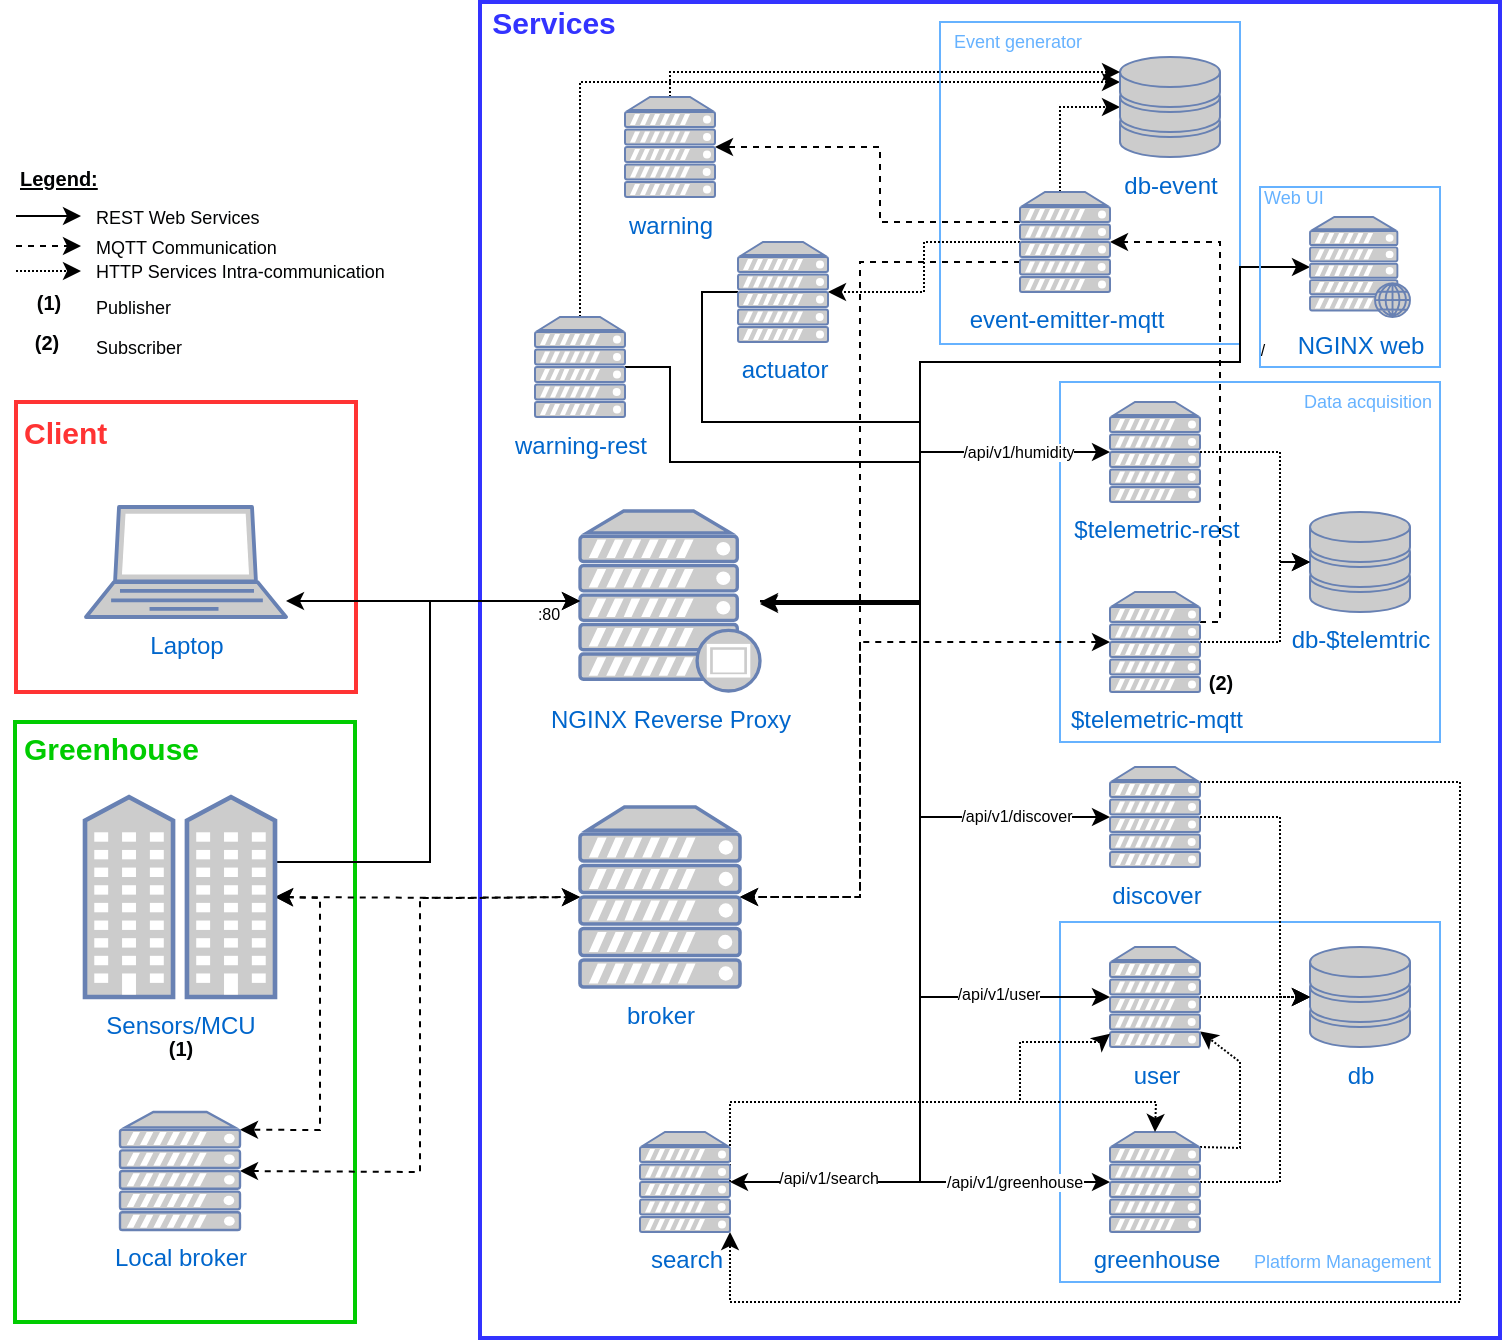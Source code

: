 <mxfile version="12.1.2" type="device" pages="1"><diagram id="sTSIygmRAPnJEiXUmyMv" name="Page-1"><mxGraphModel dx="788" dy="1644" grid="1" gridSize="10" guides="1" tooltips="1" connect="1" arrows="1" fold="1" page="1" pageScale="1" pageWidth="827" pageHeight="1169" math="0" shadow="0"><root><mxCell id="0"/><mxCell id="1" parent="0"/><mxCell id="7__ah4R4rV3GcS6-pHmZ-30" value="" style="rounded=0;whiteSpace=wrap;html=1;fillColor=none;strokeColor=#3333FF;strokeWidth=2;" parent="1" vertex="1"><mxGeometry x="260" y="-10" width="510" height="668" as="geometry"/></mxCell><mxCell id="5ZnSKM0d-xl8Pxqmprgy-23" value="" style="rounded=0;whiteSpace=wrap;html=1;fillColor=none;strokeColor=#66B2FF;strokeWidth=1;" parent="1" vertex="1"><mxGeometry x="490" width="150" height="161" as="geometry"/></mxCell><mxCell id="7__ah4R4rV3GcS6-pHmZ-46" value="" style="rounded=0;whiteSpace=wrap;html=1;strokeColor=#66B2FF;strokeWidth=1;fillColor=none;fontSize=10;fontColor=#66B2FF;align=left;" parent="1" vertex="1"><mxGeometry x="550" y="450" width="190" height="180" as="geometry"/></mxCell><mxCell id="7__ah4R4rV3GcS6-pHmZ-36" value="" style="rounded=0;whiteSpace=wrap;html=1;fillColor=none;strokeColor=#FF3333;strokeWidth=2;" parent="1" vertex="1"><mxGeometry x="28" y="190" width="170" height="145" as="geometry"/></mxCell><mxCell id="7__ah4R4rV3GcS6-pHmZ-42" value="" style="rounded=0;whiteSpace=wrap;html=1;fillColor=none;strokeColor=#66B2FF;strokeWidth=1;" parent="1" vertex="1"><mxGeometry x="550" y="180" width="190" height="180" as="geometry"/></mxCell><mxCell id="7__ah4R4rV3GcS6-pHmZ-32" value="" style="rounded=0;whiteSpace=wrap;html=1;fillColor=none;strokeColor=#00CC00;strokeWidth=2;" parent="1" vertex="1"><mxGeometry x="27.5" y="350" width="170" height="300" as="geometry"/></mxCell><mxCell id="7__ah4R4rV3GcS6-pHmZ-22" style="edgeStyle=none;rounded=0;orthogonalLoop=1;jettySize=auto;html=1;entryX=1;entryY=0.5;entryDx=0;entryDy=0;entryPerimeter=0;" parent="1" source="LvIemDZDP07uOd4VOJIL-1" target="7__ah4R4rV3GcS6-pHmZ-17" edge="1"><mxGeometry relative="1" as="geometry"><Array as="points"><mxPoint x="480" y="290"/><mxPoint x="480" y="580"/></Array></mxGeometry></mxCell><mxCell id="LvIemDZDP07uOd4VOJIL-1" value="NGINX Reverse Proxy" style="fontColor=#0066CC;verticalAlign=top;verticalLabelPosition=bottom;labelPosition=center;align=center;html=1;outlineConnect=0;fillColor=#CCCCCC;strokeColor=#6881B3;gradientColor=none;gradientDirection=north;strokeWidth=2;shape=mxgraph.networks.proxy_server;" parent="1" vertex="1"><mxGeometry x="310" y="244.5" width="90" height="90" as="geometry"/></mxCell><mxCell id="LvIemDZDP07uOd4VOJIL-39" style="edgeStyle=orthogonalEdgeStyle;rounded=0;orthogonalLoop=1;jettySize=auto;html=1;entryX=0;entryY=0.5;entryDx=0;entryDy=0;entryPerimeter=0;startArrow=classic;startFill=1;" parent="1" source="LvIemDZDP07uOd4VOJIL-2" target="LvIemDZDP07uOd4VOJIL-1" edge="1"><mxGeometry relative="1" as="geometry"><Array as="points"><mxPoint x="150" y="289"/></Array></mxGeometry></mxCell><mxCell id="LvIemDZDP07uOd4VOJIL-2" value="Laptop" style="fontColor=#0066CC;verticalAlign=top;verticalLabelPosition=bottom;labelPosition=center;align=center;html=1;outlineConnect=0;fillColor=#CCCCCC;strokeColor=#6881B3;gradientColor=none;gradientDirection=north;strokeWidth=2;shape=mxgraph.networks.laptop;" parent="1" vertex="1"><mxGeometry x="63" y="242.5" width="100" height="55" as="geometry"/></mxCell><mxCell id="LvIemDZDP07uOd4VOJIL-4" value="$telemetric-rest" style="fontColor=#0066CC;verticalAlign=top;verticalLabelPosition=bottom;labelPosition=center;align=center;html=1;outlineConnect=0;fillColor=#CCCCCC;strokeColor=#6881B3;gradientColor=none;gradientDirection=north;strokeWidth=2;shape=mxgraph.networks.server;" parent="1" vertex="1"><mxGeometry x="575" y="190" width="45" height="50" as="geometry"/></mxCell><mxCell id="LvIemDZDP07uOd4VOJIL-25" style="edgeStyle=orthogonalEdgeStyle;rounded=0;orthogonalLoop=1;jettySize=auto;html=1;entryX=0;entryY=0.5;entryDx=0;entryDy=0;entryPerimeter=0;" parent="1" source="LvIemDZDP07uOd4VOJIL-1" target="LvIemDZDP07uOd4VOJIL-4" edge="1"><mxGeometry relative="1" as="geometry"><Array as="points"><mxPoint x="480" y="289"/><mxPoint x="480" y="215"/></Array></mxGeometry></mxCell><mxCell id="LvIemDZDP07uOd4VOJIL-47" value="&lt;div&gt;/api/v1/humidity&lt;/div&gt;" style="text;html=1;resizable=0;points=[];align=center;verticalAlign=middle;labelBackgroundColor=#ffffff;fontSize=8;" parent="LvIemDZDP07uOd4VOJIL-25" vertex="1" connectable="0"><mxGeometry x="0.517" y="1" relative="1" as="geometry"><mxPoint x="14" y="1" as="offset"/></mxGeometry></mxCell><mxCell id="LvIemDZDP07uOd4VOJIL-5" value="db-$telemtric" style="fontColor=#0066CC;verticalAlign=top;verticalLabelPosition=bottom;labelPosition=center;align=center;html=1;outlineConnect=0;fillColor=#CCCCCC;strokeColor=#6881B3;gradientColor=none;gradientDirection=north;strokeWidth=2;shape=mxgraph.networks.storage;" parent="1" vertex="1"><mxGeometry x="675" y="245" width="50" height="50" as="geometry"/></mxCell><mxCell id="LvIemDZDP07uOd4VOJIL-23" style="edgeStyle=orthogonalEdgeStyle;rounded=0;orthogonalLoop=1;jettySize=auto;html=1;exitX=1;exitY=0.5;exitDx=0;exitDy=0;exitPerimeter=0;entryX=0;entryY=0.5;entryDx=0;entryDy=0;entryPerimeter=0;dashed=1;dashPattern=1 1;" parent="1" source="LvIemDZDP07uOd4VOJIL-4" target="LvIemDZDP07uOd4VOJIL-5" edge="1"><mxGeometry relative="1" as="geometry"><Array as="points"><mxPoint x="660" y="215"/><mxPoint x="660" y="270"/></Array></mxGeometry></mxCell><mxCell id="LvIemDZDP07uOd4VOJIL-24" style="edgeStyle=orthogonalEdgeStyle;rounded=0;orthogonalLoop=1;jettySize=auto;html=1;entryX=0;entryY=0.5;entryDx=0;entryDy=0;entryPerimeter=0;" parent="1" source="LvIemDZDP07uOd4VOJIL-1" target="LvIemDZDP07uOd4VOJIL-6" edge="1"><mxGeometry relative="1" as="geometry"><Array as="points"><mxPoint x="480" y="289"/><mxPoint x="480" y="170"/><mxPoint x="640" y="170"/><mxPoint x="640" y="123"/></Array></mxGeometry></mxCell><mxCell id="LvIemDZDP07uOd4VOJIL-45" value="&lt;div&gt;/&lt;/div&gt;" style="text;html=1;resizable=0;points=[];align=center;verticalAlign=middle;labelBackgroundColor=#ffffff;fontSize=8;" parent="LvIemDZDP07uOd4VOJIL-24" vertex="1" connectable="0"><mxGeometry x="0.66" y="1" relative="1" as="geometry"><mxPoint x="12" y="1" as="offset"/></mxGeometry></mxCell><mxCell id="LvIemDZDP07uOd4VOJIL-41" style="edgeStyle=orthogonalEdgeStyle;rounded=0;orthogonalLoop=1;jettySize=auto;html=1;entryX=0;entryY=0.5;entryDx=0;entryDy=0;entryPerimeter=0;exitX=1;exitY=0.12;exitDx=0;exitDy=0;exitPerimeter=0;" parent="1" source="LvIemDZDP07uOd4VOJIL-9" target="LvIemDZDP07uOd4VOJIL-1" edge="1"><mxGeometry relative="1" as="geometry"><Array as="points"><mxPoint x="158" y="420"/><mxPoint x="235" y="420"/><mxPoint x="235" y="289"/></Array></mxGeometry></mxCell><mxCell id="7__ah4R4rV3GcS6-pHmZ-6" style="edgeStyle=none;rounded=0;orthogonalLoop=1;jettySize=auto;html=1;exitX=1;exitY=0.5;exitDx=0;exitDy=0;exitPerimeter=0;entryX=0;entryY=0.5;entryDx=0;entryDy=0;entryPerimeter=0;dashed=1;startArrow=classic;startFill=1;" parent="1" source="LvIemDZDP07uOd4VOJIL-9" target="LvIemDZDP07uOd4VOJIL-27" edge="1"><mxGeometry relative="1" as="geometry"><Array as="points"><mxPoint x="255" y="438"/></Array></mxGeometry></mxCell><mxCell id="7__ah4R4rV3GcS6-pHmZ-33" style="edgeStyle=none;rounded=0;orthogonalLoop=1;jettySize=auto;html=1;exitX=1;exitY=0.5;exitDx=0;exitDy=0;exitPerimeter=0;entryX=1;entryY=0.15;entryDx=0;entryDy=0;entryPerimeter=0;dashed=1;startArrow=classic;startFill=1;" parent="1" source="LvIemDZDP07uOd4VOJIL-9" target="7__ah4R4rV3GcS6-pHmZ-31" edge="1"><mxGeometry relative="1" as="geometry"><Array as="points"><mxPoint x="180" y="438"/><mxPoint x="180" y="554"/></Array></mxGeometry></mxCell><mxCell id="LvIemDZDP07uOd4VOJIL-9" value="Sensors/MCU" style="fontColor=#0066CC;verticalAlign=top;verticalLabelPosition=bottom;labelPosition=center;align=center;html=1;outlineConnect=0;fillColor=#CCCCCC;strokeColor=#6881B3;gradientColor=none;gradientDirection=north;strokeWidth=2;shape=mxgraph.networks.community;" parent="1" vertex="1"><mxGeometry x="62.5" y="387.5" width="95" height="100" as="geometry"/></mxCell><mxCell id="7__ah4R4rV3GcS6-pHmZ-29" style="edgeStyle=none;rounded=0;orthogonalLoop=1;jettySize=auto;html=1;exitX=1;exitY=0.15;exitDx=0;exitDy=0;exitPerimeter=0;entryX=1;entryY=1;entryDx=0;entryDy=0;entryPerimeter=0;dashed=1;dashPattern=1 1;startArrow=none;startFill=0;" parent="1" source="LvIemDZDP07uOd4VOJIL-10" target="7__ah4R4rV3GcS6-pHmZ-17" edge="1"><mxGeometry relative="1" as="geometry"><Array as="points"><mxPoint x="750" y="380"/><mxPoint x="750" y="640"/><mxPoint x="385" y="640"/></Array></mxGeometry></mxCell><mxCell id="LvIemDZDP07uOd4VOJIL-10" value="discover" style="fontColor=#0066CC;verticalAlign=top;verticalLabelPosition=bottom;labelPosition=center;align=center;html=1;outlineConnect=0;fillColor=#CCCCCC;strokeColor=#6881B3;gradientColor=none;gradientDirection=north;strokeWidth=2;shape=mxgraph.networks.server;" parent="1" vertex="1"><mxGeometry x="575" y="372.5" width="45" height="50" as="geometry"/></mxCell><mxCell id="LvIemDZDP07uOd4VOJIL-28" style="edgeStyle=orthogonalEdgeStyle;rounded=0;orthogonalLoop=1;jettySize=auto;html=1;entryX=0;entryY=0.5;entryDx=0;entryDy=0;entryPerimeter=0;" parent="1" source="LvIemDZDP07uOd4VOJIL-1" target="LvIemDZDP07uOd4VOJIL-10" edge="1"><mxGeometry relative="1" as="geometry"><Array as="points"><mxPoint x="480" y="289"/><mxPoint x="480" y="398"/></Array></mxGeometry></mxCell><mxCell id="LvIemDZDP07uOd4VOJIL-46" value="&lt;div&gt;/api/v1/discover&lt;/div&gt;" style="text;html=1;resizable=0;points=[];align=center;verticalAlign=middle;labelBackgroundColor=#ffffff;fontSize=8;" parent="LvIemDZDP07uOd4VOJIL-28" vertex="1" connectable="0"><mxGeometry x="0.611" y="-1" relative="1" as="geometry"><mxPoint x="8" y="-1.5" as="offset"/></mxGeometry></mxCell><mxCell id="LvIemDZDP07uOd4VOJIL-21" style="edgeStyle=orthogonalEdgeStyle;rounded=0;orthogonalLoop=1;jettySize=auto;html=1;exitX=1;exitY=0.5;exitDx=0;exitDy=0;exitPerimeter=0;entryX=0;entryY=0.5;entryDx=0;entryDy=0;entryPerimeter=0;dashed=1;dashPattern=1 1;" parent="1" source="LvIemDZDP07uOd4VOJIL-10" target="LvIemDZDP07uOd4VOJIL-13" edge="1"><mxGeometry relative="1" as="geometry"><mxPoint x="675.333" y="397.5" as="targetPoint"/><Array as="points"><mxPoint x="660" y="397"/><mxPoint x="660" y="488"/></Array></mxGeometry></mxCell><mxCell id="7__ah4R4rV3GcS6-pHmZ-27" style="edgeStyle=none;rounded=0;orthogonalLoop=1;jettySize=auto;html=1;exitX=1;exitY=0.15;exitDx=0;exitDy=0;exitPerimeter=0;dashed=1;dashPattern=1 1;startArrow=none;startFill=0;" parent="1" source="LvIemDZDP07uOd4VOJIL-14" target="LvIemDZDP07uOd4VOJIL-12" edge="1"><mxGeometry relative="1" as="geometry"><mxPoint x="820" y="530" as="targetPoint"/><Array as="points"><mxPoint x="640" y="563"/><mxPoint x="640" y="520"/></Array></mxGeometry></mxCell><mxCell id="LvIemDZDP07uOd4VOJIL-12" value="user" style="fontColor=#0066CC;verticalAlign=top;verticalLabelPosition=bottom;labelPosition=center;align=center;html=1;outlineConnect=0;fillColor=#CCCCCC;strokeColor=#6881B3;gradientColor=none;gradientDirection=north;strokeWidth=2;shape=mxgraph.networks.server;" parent="1" vertex="1"><mxGeometry x="575" y="462.5" width="45" height="50" as="geometry"/></mxCell><mxCell id="LvIemDZDP07uOd4VOJIL-32" style="edgeStyle=orthogonalEdgeStyle;rounded=0;orthogonalLoop=1;jettySize=auto;html=1;entryX=0;entryY=0.5;entryDx=0;entryDy=0;entryPerimeter=0;" parent="1" source="LvIemDZDP07uOd4VOJIL-1" target="LvIemDZDP07uOd4VOJIL-12" edge="1"><mxGeometry relative="1" as="geometry"><Array as="points"><mxPoint x="480" y="289"/><mxPoint x="480" y="488"/></Array></mxGeometry></mxCell><mxCell id="LvIemDZDP07uOd4VOJIL-13" value="db" style="fontColor=#0066CC;verticalAlign=top;verticalLabelPosition=bottom;labelPosition=center;align=center;html=1;outlineConnect=0;fillColor=#CCCCCC;strokeColor=#6881B3;gradientColor=none;gradientDirection=north;strokeWidth=2;shape=mxgraph.networks.storage;" parent="1" vertex="1"><mxGeometry x="675" y="462.5" width="50" height="50" as="geometry"/></mxCell><mxCell id="LvIemDZDP07uOd4VOJIL-19" style="edgeStyle=orthogonalEdgeStyle;rounded=0;orthogonalLoop=1;jettySize=auto;html=1;entryX=0;entryY=0.5;entryDx=0;entryDy=0;entryPerimeter=0;dashed=1;dashPattern=1 1;" parent="1" source="LvIemDZDP07uOd4VOJIL-12" target="LvIemDZDP07uOd4VOJIL-13" edge="1"><mxGeometry relative="1" as="geometry"><Array as="points"><mxPoint x="670" y="488"/><mxPoint x="670" y="488"/></Array></mxGeometry></mxCell><mxCell id="LvIemDZDP07uOd4VOJIL-20" style="edgeStyle=orthogonalEdgeStyle;rounded=0;orthogonalLoop=1;jettySize=auto;html=1;entryX=0;entryY=0.5;entryDx=0;entryDy=0;entryPerimeter=0;dashed=1;dashPattern=1 1;" parent="1" source="LvIemDZDP07uOd4VOJIL-14" target="LvIemDZDP07uOd4VOJIL-13" edge="1"><mxGeometry relative="1" as="geometry"><Array as="points"><mxPoint x="660" y="580"/><mxPoint x="660" y="488"/></Array></mxGeometry></mxCell><mxCell id="LvIemDZDP07uOd4VOJIL-14" value="greenhouse&lt;br&gt;" style="fontColor=#0066CC;verticalAlign=top;verticalLabelPosition=bottom;labelPosition=center;align=center;html=1;outlineConnect=0;fillColor=#CCCCCC;strokeColor=#6881B3;gradientColor=none;gradientDirection=north;strokeWidth=2;shape=mxgraph.networks.server;" parent="1" vertex="1"><mxGeometry x="575" y="555" width="45" height="50" as="geometry"/></mxCell><mxCell id="LvIemDZDP07uOd4VOJIL-33" style="edgeStyle=orthogonalEdgeStyle;rounded=0;orthogonalLoop=1;jettySize=auto;html=1;entryX=0;entryY=0.5;entryDx=0;entryDy=0;entryPerimeter=0;" parent="1" source="LvIemDZDP07uOd4VOJIL-1" target="LvIemDZDP07uOd4VOJIL-14" edge="1"><mxGeometry relative="1" as="geometry"><Array as="points"><mxPoint x="480" y="289"/><mxPoint x="480" y="580"/></Array></mxGeometry></mxCell><mxCell id="LvIemDZDP07uOd4VOJIL-43" value="&lt;div style=&quot;font-size: 8px;&quot;&gt;/api/v1/greenhouse&lt;/div&gt;" style="text;html=1;resizable=0;points=[];align=center;verticalAlign=middle;labelBackgroundColor=#ffffff;fontSize=8;" parent="LvIemDZDP07uOd4VOJIL-33" vertex="1" connectable="0"><mxGeometry x="0.817" y="-2" relative="1" as="geometry"><mxPoint x="-6" y="-2" as="offset"/></mxGeometry></mxCell><mxCell id="LvIemDZDP07uOd4VOJIL-22" style="edgeStyle=orthogonalEdgeStyle;rounded=0;orthogonalLoop=1;jettySize=auto;html=1;exitX=1;exitY=0.5;exitDx=0;exitDy=0;exitPerimeter=0;dashed=1;dashPattern=1 1;" parent="1" source="LvIemDZDP07uOd4VOJIL-17" target="LvIemDZDP07uOd4VOJIL-5" edge="1"><mxGeometry relative="1" as="geometry"><Array as="points"><mxPoint x="660" y="310"/><mxPoint x="660" y="270"/></Array></mxGeometry></mxCell><mxCell id="5ZnSKM0d-xl8Pxqmprgy-12" style="edgeStyle=orthogonalEdgeStyle;rounded=0;orthogonalLoop=1;jettySize=auto;html=1;entryX=1;entryY=0.5;entryDx=0;entryDy=0;entryPerimeter=0;dashed=1;" parent="1" source="LvIemDZDP07uOd4VOJIL-17" target="5ZnSKM0d-xl8Pxqmprgy-2" edge="1"><mxGeometry relative="1" as="geometry"><Array as="points"><mxPoint x="630" y="300"/><mxPoint x="630" y="110"/></Array></mxGeometry></mxCell><mxCell id="LvIemDZDP07uOd4VOJIL-17" value="$telemetric-mqtt" style="fontColor=#0066CC;verticalAlign=top;verticalLabelPosition=bottom;labelPosition=center;align=center;html=1;outlineConnect=0;fillColor=#CCCCCC;strokeColor=#6881B3;gradientColor=none;gradientDirection=north;strokeWidth=2;shape=mxgraph.networks.server;" parent="1" vertex="1"><mxGeometry x="575" y="285" width="45" height="50" as="geometry"/></mxCell><mxCell id="LvIemDZDP07uOd4VOJIL-27" value="broker&lt;br&gt;" style="fontColor=#0066CC;verticalAlign=top;verticalLabelPosition=bottom;labelPosition=center;align=center;html=1;outlineConnect=0;fillColor=#CCCCCC;strokeColor=#6881B3;gradientColor=none;gradientDirection=north;strokeWidth=2;shape=mxgraph.networks.server;" parent="1" vertex="1"><mxGeometry x="310" y="392.5" width="80" height="90" as="geometry"/></mxCell><mxCell id="LvIemDZDP07uOd4VOJIL-38" style="edgeStyle=orthogonalEdgeStyle;rounded=0;orthogonalLoop=1;jettySize=auto;html=1;entryX=1;entryY=0.5;entryDx=0;entryDy=0;entryPerimeter=0;dashed=1;startArrow=classic;startFill=1;" parent="1" source="LvIemDZDP07uOd4VOJIL-17" target="LvIemDZDP07uOd4VOJIL-27" edge="1"><mxGeometry relative="1" as="geometry"><Array as="points"><mxPoint x="450" y="310"/><mxPoint x="450" y="438"/></Array></mxGeometry></mxCell><mxCell id="LvIemDZDP07uOd4VOJIL-44" value="&lt;div style=&quot;font-size: 8px&quot;&gt;&lt;div&gt;/api/v1/&lt;span&gt;user&lt;/span&gt;&lt;/div&gt;&lt;/div&gt;" style="text;html=1;resizable=0;points=[];align=center;verticalAlign=middle;labelBackgroundColor=#ffffff;fontSize=8;" parent="1" vertex="1" connectable="0"><mxGeometry x="525" y="487.5" as="geometry"><mxPoint x="-6" y="-2" as="offset"/></mxGeometry></mxCell><mxCell id="7__ah4R4rV3GcS6-pHmZ-68" style="edgeStyle=none;rounded=0;orthogonalLoop=1;jettySize=auto;html=1;exitX=1;exitY=0.5;exitDx=0;exitDy=0;exitPerimeter=0;dashed=1;dashPattern=1 1;startArrow=none;startFill=0;fontSize=10;fontColor=#010203;" parent="1" source="7__ah4R4rV3GcS6-pHmZ-17" target="LvIemDZDP07uOd4VOJIL-12" edge="1"><mxGeometry relative="1" as="geometry"><Array as="points"><mxPoint x="385" y="540"/><mxPoint x="530" y="540"/><mxPoint x="530" y="510"/><mxPoint x="570" y="510"/></Array></mxGeometry></mxCell><mxCell id="7__ah4R4rV3GcS6-pHmZ-69" style="edgeStyle=none;rounded=0;orthogonalLoop=1;jettySize=auto;html=1;exitX=1;exitY=0.5;exitDx=0;exitDy=0;exitPerimeter=0;entryX=0.5;entryY=0;entryDx=0;entryDy=0;entryPerimeter=0;dashed=1;dashPattern=1 1;startArrow=none;startFill=0;fontSize=10;fontColor=#010203;" parent="1" source="7__ah4R4rV3GcS6-pHmZ-17" target="LvIemDZDP07uOd4VOJIL-14" edge="1"><mxGeometry relative="1" as="geometry"><Array as="points"><mxPoint x="385" y="540"/><mxPoint x="598" y="540"/></Array></mxGeometry></mxCell><mxCell id="7__ah4R4rV3GcS6-pHmZ-17" value="search" style="fontColor=#0066CC;verticalAlign=top;verticalLabelPosition=bottom;labelPosition=center;align=center;html=1;outlineConnect=0;fillColor=#CCCCCC;strokeColor=#6881B3;gradientColor=none;gradientDirection=north;strokeWidth=2;shape=mxgraph.networks.server;" parent="1" vertex="1"><mxGeometry x="340" y="555" width="45" height="50" as="geometry"/></mxCell><mxCell id="7__ah4R4rV3GcS6-pHmZ-23" value="&lt;div style=&quot;font-size: 8px&quot;&gt;/api/v1/search&lt;/div&gt;" style="text;html=1;resizable=0;points=[];align=center;verticalAlign=middle;labelBackgroundColor=#ffffff;fontSize=8;" parent="1" vertex="1" connectable="0"><mxGeometry x="439.786" y="580.143" as="geometry"><mxPoint x="-6" y="-2" as="offset"/></mxGeometry></mxCell><mxCell id="7__ah4R4rV3GcS6-pHmZ-34" style="edgeStyle=none;rounded=0;orthogonalLoop=1;jettySize=auto;html=1;exitX=1;exitY=0.5;exitDx=0;exitDy=0;exitPerimeter=0;entryX=0;entryY=0.5;entryDx=0;entryDy=0;entryPerimeter=0;dashed=1;startArrow=classic;startFill=1;" parent="1" source="7__ah4R4rV3GcS6-pHmZ-31" target="LvIemDZDP07uOd4VOJIL-27" edge="1"><mxGeometry relative="1" as="geometry"><Array as="points"><mxPoint x="230" y="575"/><mxPoint x="230" y="438"/></Array></mxGeometry></mxCell><mxCell id="7__ah4R4rV3GcS6-pHmZ-31" value="Local broker" style="fontColor=#0066CC;verticalAlign=top;verticalLabelPosition=bottom;labelPosition=center;align=center;html=1;outlineConnect=0;fillColor=#CCCCCC;strokeColor=#6881B3;gradientColor=none;gradientDirection=north;strokeWidth=2;shape=mxgraph.networks.server;" parent="1" vertex="1"><mxGeometry x="80" y="545" width="60" height="59" as="geometry"/></mxCell><mxCell id="7__ah4R4rV3GcS6-pHmZ-35" value="&lt;div&gt;:80&lt;/div&gt;" style="text;html=1;resizable=0;points=[];align=center;verticalAlign=middle;labelBackgroundColor=#ffffff;fontSize=8;" parent="1" vertex="1" connectable="0"><mxGeometry x="280.167" y="295" as="geometry"><mxPoint x="14" y="1" as="offset"/></mxGeometry></mxCell><mxCell id="7__ah4R4rV3GcS6-pHmZ-37" value="&lt;font color=&quot;#ff3333&quot; style=&quot;font-size: 15px;&quot;&gt;&lt;b style=&quot;font-size: 15px;&quot;&gt;Client&lt;/b&gt;&lt;/font&gt;" style="text;html=1;resizable=0;autosize=1;align=left;verticalAlign=middle;points=[];fillColor=none;strokeColor=none;rounded=0;fontSize=15;" parent="1" vertex="1"><mxGeometry x="30" y="195" width="50" height="20" as="geometry"/></mxCell><mxCell id="7__ah4R4rV3GcS6-pHmZ-38" value="&lt;font&gt;&lt;b&gt;&amp;nbsp;Services&lt;/b&gt;&lt;/font&gt;" style="text;html=1;resizable=0;autosize=1;align=left;verticalAlign=middle;points=[];fillColor=none;strokeColor=none;rounded=0;fontSize=15;fontColor=#3333FF;" parent="1" vertex="1"><mxGeometry x="260" y="-10" width="80" height="20" as="geometry"/></mxCell><mxCell id="7__ah4R4rV3GcS6-pHmZ-39" value="&lt;font style=&quot;font-size: 15px&quot; color=&quot;#00cc00&quot;&gt;&lt;b style=&quot;font-size: 15px&quot;&gt;Greenhouse&lt;/b&gt;&lt;/font&gt;" style="text;html=1;resizable=0;autosize=1;align=left;verticalAlign=middle;points=[];fillColor=none;strokeColor=none;rounded=0;fontSize=15;" parent="1" vertex="1"><mxGeometry x="30" y="352.5" width="100" height="20" as="geometry"/></mxCell><mxCell id="7__ah4R4rV3GcS6-pHmZ-43" value="&lt;font style=&quot;font-size: 9px;&quot;&gt;&lt;span style=&quot;font-size: 9px;&quot;&gt;Data&amp;nbsp;&lt;/span&gt;&lt;/font&gt;acquisition" style="text;html=1;resizable=0;autosize=1;align=left;verticalAlign=middle;points=[];fillColor=none;strokeColor=none;rounded=0;fontSize=9;fontColor=#66B2FF;fontStyle=0" parent="1" vertex="1"><mxGeometry x="670" y="180" width="90" height="20" as="geometry"/></mxCell><mxCell id="7__ah4R4rV3GcS6-pHmZ-48" value="&amp;nbsp; Platform Management" style="text;html=1;resizable=0;autosize=1;align=left;verticalAlign=middle;points=[];fillColor=none;strokeColor=none;rounded=0;fontSize=9;fontColor=#66B2FF;fontStyle=0" parent="1" vertex="1"><mxGeometry x="640" y="610" width="120" height="20" as="geometry"/></mxCell><mxCell id="7__ah4R4rV3GcS6-pHmZ-59" style="edgeStyle=none;rounded=0;orthogonalLoop=1;jettySize=auto;html=1;exitX=0.5;exitY=0;exitDx=0;exitDy=0;dashed=1;dashPattern=1 1;startArrow=classic;startFill=1;fontSize=9;fontColor=#010203;" parent="1" source="7__ah4R4rV3GcS6-pHmZ-36" target="7__ah4R4rV3GcS6-pHmZ-36" edge="1"><mxGeometry relative="1" as="geometry"/></mxCell><mxCell id="7__ah4R4rV3GcS6-pHmZ-51" value="" style="endArrow=classic;html=1;fontSize=9;fontColor=#66B2FF;" parent="1" edge="1"><mxGeometry width="50" height="50" relative="1" as="geometry"><mxPoint x="28" y="97" as="sourcePoint"/><mxPoint x="60.5" y="97" as="targetPoint"/></mxGeometry></mxCell><mxCell id="7__ah4R4rV3GcS6-pHmZ-52" value="REST Web Services" style="text;html=1;resizable=0;autosize=1;align=left;verticalAlign=middle;points=[];fillColor=none;strokeColor=none;rounded=0;fontSize=9;fontColor=#010203;fontStyle=0" parent="1" vertex="1"><mxGeometry x="65.5" y="87.5" width="100" height="20" as="geometry"/></mxCell><mxCell id="7__ah4R4rV3GcS6-pHmZ-54" value="" style="endArrow=classic;html=1;dashed=1;fontSize=9;fontColor=#66B2FF;" parent="1" edge="1"><mxGeometry width="50" height="50" relative="1" as="geometry"><mxPoint x="28" y="112" as="sourcePoint"/><mxPoint x="60.5" y="112" as="targetPoint"/></mxGeometry></mxCell><mxCell id="7__ah4R4rV3GcS6-pHmZ-55" value="MQTT Communication" style="text;html=1;resizable=0;autosize=1;align=left;verticalAlign=middle;points=[];fillColor=none;strokeColor=none;rounded=0;fontSize=9;fontColor=#010203;fontStyle=0" parent="1" vertex="1"><mxGeometry x="65.5" y="102.5" width="110" height="20" as="geometry"/></mxCell><mxCell id="7__ah4R4rV3GcS6-pHmZ-56" value="" style="endArrow=classic;html=1;fontSize=9;fontColor=#66B2FF;dashed=1;dashPattern=1 1;" parent="1" edge="1"><mxGeometry width="50" height="50" relative="1" as="geometry"><mxPoint x="28" y="124.5" as="sourcePoint"/><mxPoint x="60.5" y="124.5" as="targetPoint"/></mxGeometry></mxCell><mxCell id="7__ah4R4rV3GcS6-pHmZ-57" value="HTTP Services Intra-communication" style="text;html=1;resizable=0;autosize=1;align=left;verticalAlign=middle;points=[];fillColor=none;strokeColor=none;rounded=0;fontSize=9;fontColor=#010203;fontStyle=0" parent="1" vertex="1"><mxGeometry x="65.5" y="115" width="160" height="20" as="geometry"/></mxCell><mxCell id="7__ah4R4rV3GcS6-pHmZ-60" value="(1)" style="text;html=1;resizable=0;autosize=1;align=center;verticalAlign=middle;points=[];fillColor=none;strokeColor=none;rounded=0;fontSize=10;fontColor=#010203;fontStyle=1" parent="1" vertex="1"><mxGeometry x="28.5" y="130" width="30" height="20" as="geometry"/></mxCell><mxCell id="7__ah4R4rV3GcS6-pHmZ-61" value="Publisher" style="text;html=1;resizable=0;autosize=1;align=left;verticalAlign=middle;points=[];fillColor=none;strokeColor=none;rounded=0;fontSize=9;fontColor=#010203;fontStyle=0" parent="1" vertex="1"><mxGeometry x="65.5" y="132.5" width="50" height="20" as="geometry"/></mxCell><mxCell id="7__ah4R4rV3GcS6-pHmZ-62" value="(2)" style="text;html=1;resizable=0;autosize=1;align=center;verticalAlign=middle;points=[];fillColor=none;strokeColor=none;rounded=0;fontSize=10;fontColor=#010203;fontStyle=1" parent="1" vertex="1"><mxGeometry x="28" y="150" width="30" height="20" as="geometry"/></mxCell><mxCell id="7__ah4R4rV3GcS6-pHmZ-63" value="Subscriber" style="text;html=1;resizable=0;autosize=1;align=left;verticalAlign=middle;points=[];fillColor=none;strokeColor=none;rounded=0;fontSize=9;fontColor=#010203;fontStyle=0" parent="1" vertex="1"><mxGeometry x="65.5" y="152.5" width="60" height="20" as="geometry"/></mxCell><mxCell id="7__ah4R4rV3GcS6-pHmZ-64" value="(1)" style="text;html=1;resizable=0;autosize=1;align=center;verticalAlign=middle;points=[];fillColor=none;strokeColor=none;rounded=0;fontSize=10;fontColor=#010203;fontStyle=1" parent="1" vertex="1"><mxGeometry x="95" y="502.5" width="30" height="20" as="geometry"/></mxCell><mxCell id="7__ah4R4rV3GcS6-pHmZ-65" value="(2)" style="text;html=1;resizable=0;autosize=1;align=center;verticalAlign=middle;points=[];fillColor=none;strokeColor=none;rounded=0;fontSize=10;fontColor=#010203;fontStyle=1" parent="1" vertex="1"><mxGeometry x="615" y="320" width="30" height="20" as="geometry"/></mxCell><mxCell id="7__ah4R4rV3GcS6-pHmZ-66" value="Legend:" style="text;html=1;resizable=0;autosize=1;align=left;verticalAlign=middle;points=[];fillColor=none;strokeColor=none;rounded=0;fontSize=10;fontColor=#010203;fontStyle=5" parent="1" vertex="1"><mxGeometry x="28" y="67.5" width="50" height="20" as="geometry"/></mxCell><mxCell id="5ZnSKM0d-xl8Pxqmprgy-14" style="edgeStyle=orthogonalEdgeStyle;rounded=0;orthogonalLoop=1;jettySize=auto;html=1;" parent="1" source="5ZnSKM0d-xl8Pxqmprgy-1" edge="1"><mxGeometry relative="1" as="geometry"><Array as="points"><mxPoint x="371" y="135"/><mxPoint x="371" y="200"/><mxPoint x="480" y="200"/><mxPoint x="480" y="290"/></Array><mxPoint x="400" y="290" as="targetPoint"/></mxGeometry></mxCell><mxCell id="5ZnSKM0d-xl8Pxqmprgy-1" value="actuator" style="fontColor=#0066CC;verticalAlign=top;verticalLabelPosition=bottom;labelPosition=center;align=center;html=1;outlineConnect=0;fillColor=#CCCCCC;strokeColor=#6881B3;gradientColor=none;gradientDirection=north;strokeWidth=2;shape=mxgraph.networks.server;" parent="1" vertex="1"><mxGeometry x="389" y="110" width="45" height="50" as="geometry"/></mxCell><mxCell id="5ZnSKM0d-xl8Pxqmprgy-13" style="edgeStyle=orthogonalEdgeStyle;rounded=0;orthogonalLoop=1;jettySize=auto;html=1;entryX=1;entryY=0.5;entryDx=0;entryDy=0;entryPerimeter=0;dashed=1;dashPattern=1 1;" parent="1" source="5ZnSKM0d-xl8Pxqmprgy-2" target="5ZnSKM0d-xl8Pxqmprgy-1" edge="1"><mxGeometry relative="1" as="geometry"/></mxCell><mxCell id="5ZnSKM0d-xl8Pxqmprgy-15" style="edgeStyle=orthogonalEdgeStyle;rounded=0;orthogonalLoop=1;jettySize=auto;html=1;dashed=1;entryX=1;entryY=0.5;entryDx=0;entryDy=0;entryPerimeter=0;" parent="1" source="5ZnSKM0d-xl8Pxqmprgy-2" target="_B1CJLq5G_VZLjMR07pd-2" edge="1"><mxGeometry relative="1" as="geometry"><Array as="points"><mxPoint x="460" y="100"/><mxPoint x="460" y="63"/></Array></mxGeometry></mxCell><mxCell id="5ZnSKM0d-xl8Pxqmprgy-18" style="edgeStyle=orthogonalEdgeStyle;rounded=0;orthogonalLoop=1;jettySize=auto;html=1;dashed=1;dashPattern=1 1;" parent="1" source="5ZnSKM0d-xl8Pxqmprgy-2" target="5ZnSKM0d-xl8Pxqmprgy-17" edge="1"><mxGeometry relative="1" as="geometry"><Array as="points"><mxPoint x="550" y="70"/><mxPoint x="550" y="70"/></Array></mxGeometry></mxCell><mxCell id="_B1CJLq5G_VZLjMR07pd-6" style="edgeStyle=orthogonalEdgeStyle;rounded=0;orthogonalLoop=1;jettySize=auto;html=1;entryX=1;entryY=0.5;entryDx=0;entryDy=0;entryPerimeter=0;dashed=1;" edge="1" parent="1" source="5ZnSKM0d-xl8Pxqmprgy-2" target="LvIemDZDP07uOd4VOJIL-27"><mxGeometry relative="1" as="geometry"><Array as="points"><mxPoint x="450" y="120"/><mxPoint x="450" y="438"/></Array></mxGeometry></mxCell><mxCell id="5ZnSKM0d-xl8Pxqmprgy-2" value="event-emitter-mqtt" style="fontColor=#0066CC;verticalAlign=top;verticalLabelPosition=bottom;labelPosition=center;align=center;html=1;outlineConnect=0;fillColor=#CCCCCC;strokeColor=#6881B3;gradientColor=none;gradientDirection=north;strokeWidth=2;shape=mxgraph.networks.server;" parent="1" vertex="1"><mxGeometry x="530" y="85" width="45" height="50" as="geometry"/></mxCell><mxCell id="5ZnSKM0d-xl8Pxqmprgy-3" value="" style="group" parent="1" vertex="1" connectable="0"><mxGeometry x="650" y="77.5" width="90" height="95" as="geometry"/></mxCell><mxCell id="7__ah4R4rV3GcS6-pHmZ-40" value="" style="rounded=0;whiteSpace=wrap;html=1;fillColor=none;strokeColor=#66B2FF;strokeWidth=1;" parent="5ZnSKM0d-xl8Pxqmprgy-3" vertex="1"><mxGeometry y="5" width="90" height="90" as="geometry"/></mxCell><mxCell id="LvIemDZDP07uOd4VOJIL-6" value="NGINX web" style="fontColor=#0066CC;verticalAlign=top;verticalLabelPosition=bottom;labelPosition=center;align=center;html=1;outlineConnect=0;fillColor=#CCCCCC;strokeColor=#6881B3;gradientColor=none;gradientDirection=north;strokeWidth=2;shape=mxgraph.networks.web_server;" parent="5ZnSKM0d-xl8Pxqmprgy-3" vertex="1"><mxGeometry x="25" y="20" width="50" height="50" as="geometry"/></mxCell><mxCell id="7__ah4R4rV3GcS6-pHmZ-41" value="&lt;font style=&quot;font-size: 9px;&quot;&gt;&lt;span style=&quot;font-size: 9px;&quot;&gt;Web UI&lt;/span&gt;&lt;/font&gt;" style="text;html=1;resizable=0;autosize=1;align=left;verticalAlign=middle;points=[];fillColor=none;strokeColor=none;rounded=0;fontSize=9;fontColor=#66B2FF;fontStyle=0" parent="5ZnSKM0d-xl8Pxqmprgy-3" vertex="1"><mxGeometry width="50" height="20" as="geometry"/></mxCell><mxCell id="5ZnSKM0d-xl8Pxqmprgy-16" style="edgeStyle=orthogonalEdgeStyle;rounded=0;orthogonalLoop=1;jettySize=auto;html=1;exitX=1;exitY=0.5;exitDx=0;exitDy=0;exitPerimeter=0;" parent="1" source="5ZnSKM0d-xl8Pxqmprgy-10" target="LvIemDZDP07uOd4VOJIL-1" edge="1"><mxGeometry relative="1" as="geometry"><Array as="points"><mxPoint x="355" y="173"/><mxPoint x="355" y="220"/><mxPoint x="480" y="220"/><mxPoint x="480" y="291"/></Array></mxGeometry></mxCell><mxCell id="5ZnSKM0d-xl8Pxqmprgy-26" style="edgeStyle=orthogonalEdgeStyle;rounded=0;orthogonalLoop=1;jettySize=auto;html=1;dashed=1;dashPattern=1 1;" parent="1" source="5ZnSKM0d-xl8Pxqmprgy-10" target="5ZnSKM0d-xl8Pxqmprgy-17" edge="1"><mxGeometry relative="1" as="geometry"><Array as="points"><mxPoint x="310" y="30"/></Array></mxGeometry></mxCell><mxCell id="5ZnSKM0d-xl8Pxqmprgy-10" value="warning-rest" style="fontColor=#0066CC;verticalAlign=top;verticalLabelPosition=bottom;labelPosition=center;align=center;html=1;outlineConnect=0;fillColor=#CCCCCC;strokeColor=#6881B3;gradientColor=none;gradientDirection=north;strokeWidth=2;shape=mxgraph.networks.server;" parent="1" vertex="1"><mxGeometry x="287.5" y="147.5" width="45" height="50" as="geometry"/></mxCell><mxCell id="5ZnSKM0d-xl8Pxqmprgy-17" value="db-event" style="fontColor=#0066CC;verticalAlign=top;verticalLabelPosition=bottom;labelPosition=center;align=center;html=1;outlineConnect=0;fillColor=#CCCCCC;strokeColor=#6881B3;gradientColor=none;gradientDirection=north;strokeWidth=2;shape=mxgraph.networks.storage;" parent="1" vertex="1"><mxGeometry x="580" y="17.5" width="50" height="50" as="geometry"/></mxCell><mxCell id="5ZnSKM0d-xl8Pxqmprgy-24" value="Event generator" style="text;html=1;resizable=0;autosize=1;align=left;verticalAlign=middle;points=[];fillColor=none;strokeColor=none;rounded=0;fontSize=9;fontColor=#66B2FF;fontStyle=0" parent="1" vertex="1"><mxGeometry x="495" width="80" height="20" as="geometry"/></mxCell><mxCell id="_B1CJLq5G_VZLjMR07pd-3" style="edgeStyle=orthogonalEdgeStyle;rounded=0;orthogonalLoop=1;jettySize=auto;html=1;dashed=1;dashPattern=1 1;" edge="1" parent="1" source="_B1CJLq5G_VZLjMR07pd-2" target="5ZnSKM0d-xl8Pxqmprgy-17"><mxGeometry relative="1" as="geometry"><Array as="points"><mxPoint x="355" y="25"/></Array></mxGeometry></mxCell><mxCell id="_B1CJLq5G_VZLjMR07pd-2" value="warning" style="fontColor=#0066CC;verticalAlign=top;verticalLabelPosition=bottom;labelPosition=center;align=center;html=1;outlineConnect=0;fillColor=#CCCCCC;strokeColor=#6881B3;gradientColor=none;gradientDirection=north;strokeWidth=2;shape=mxgraph.networks.server;" vertex="1" parent="1"><mxGeometry x="332.5" y="37.5" width="45" height="50" as="geometry"/></mxCell></root></mxGraphModel></diagram></mxfile>